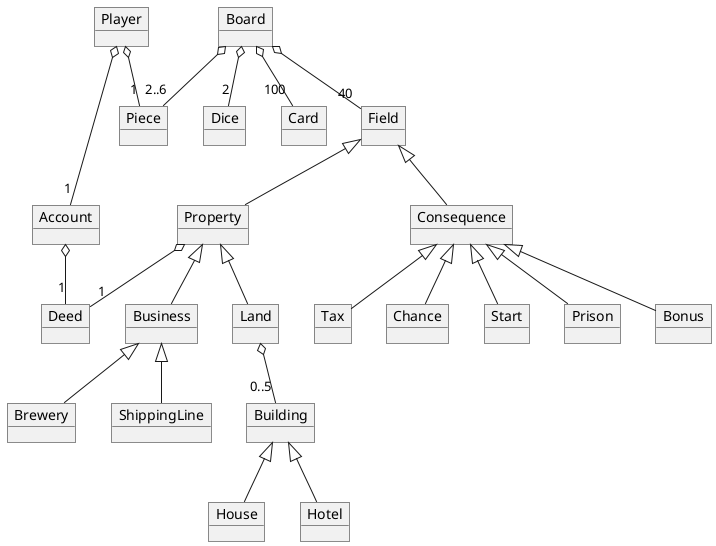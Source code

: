 @startuml
'https://plantuml.com/class-diagram

object Board
object Field
object Property
object Land
object Business
object ShippingLine
object Brewery
object Building
object House
object Hotel
object Start
object Consequence
object Prison
object Bonus
object Player
object Account
object Piece
object Dice
object Card
object Deed
object Tax
object Chance

Field <|-- Property
Field <|-- Consequence
Property <|-- Land
Property <|-- Business
Building <|-- House
Building <|-- Hotel
Business <|-- Brewery
Business <|-- ShippingLine
Consequence <|-- Bonus
Consequence <|-- Chance
Consequence <|-- Prison
Consequence <|-- Tax
Consequence <|-- Start


Board o-- "40" Field
Board o-- "2" Dice
Board o-- "100" Card
Board o-- "2..6" Piece

Player o-- "1" Piece
Player o-- "1" Account
Land o-- "0..5" Building
Account o-- "1" Deed
Property o-- "1" Deed

@enduml